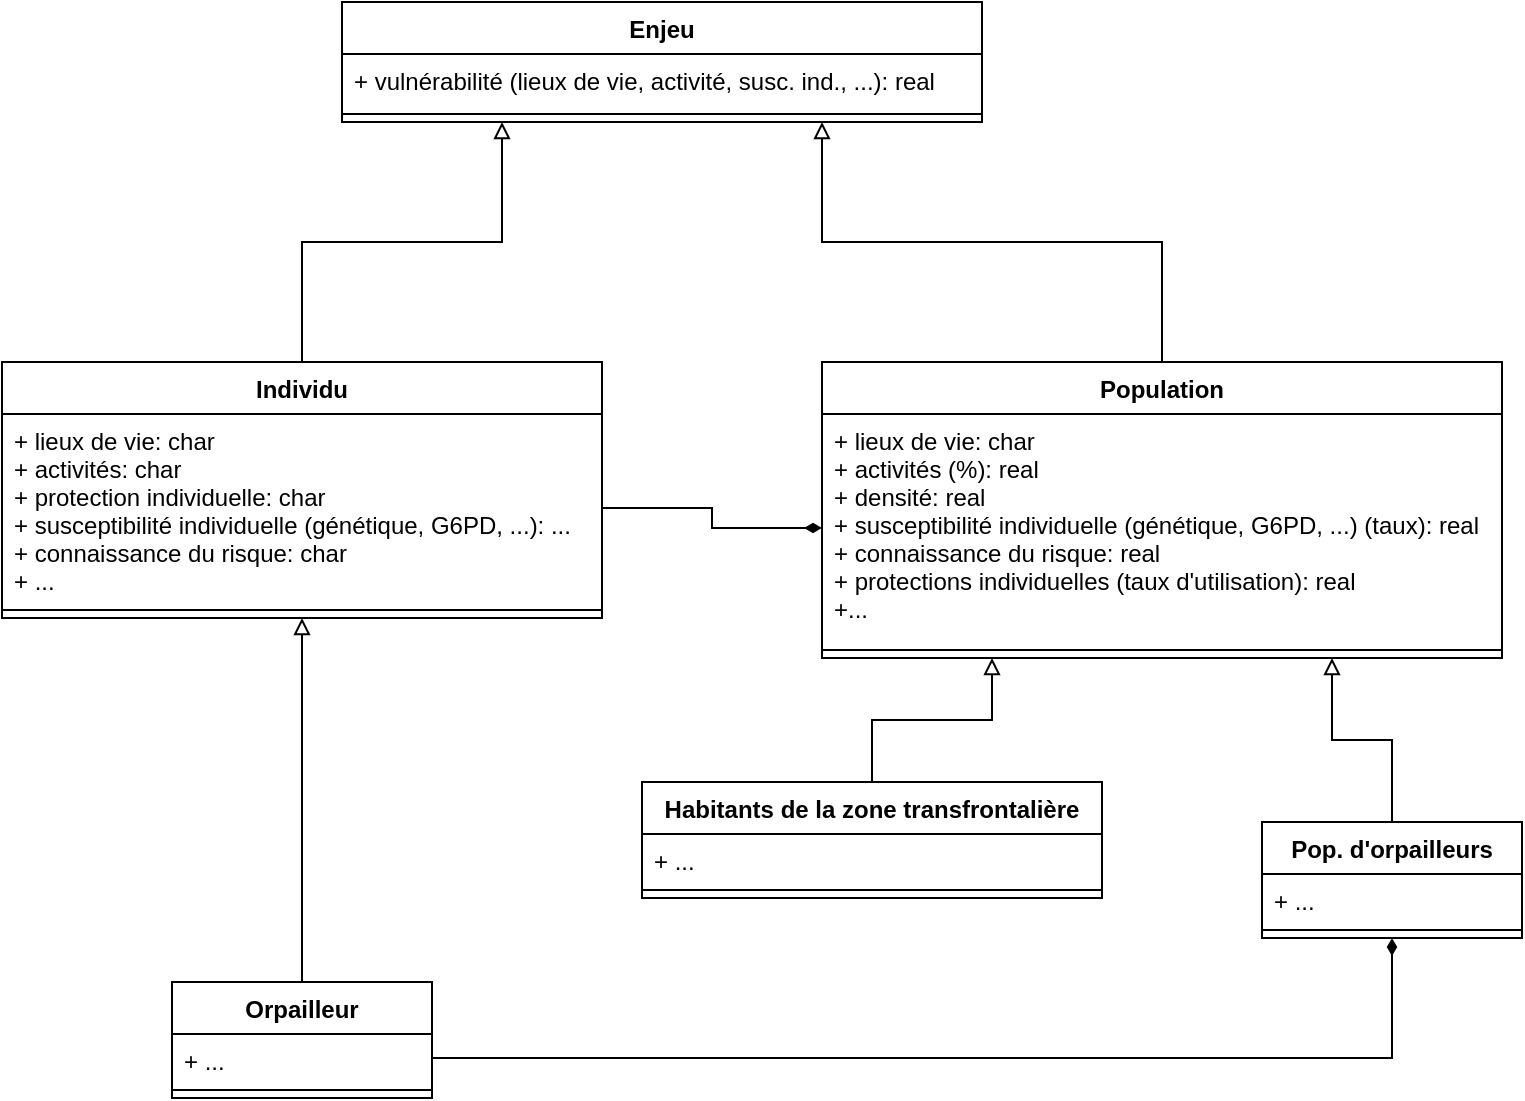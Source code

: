 <mxfile version="18.0.5" type="github">
  <diagram id="p6t1xGRjiH8hZAtJBaEH" name="Page-1">
    <mxGraphModel dx="1355" dy="777" grid="1" gridSize="10" guides="1" tooltips="1" connect="1" arrows="1" fold="1" page="1" pageScale="1" pageWidth="827" pageHeight="1169" math="0" shadow="0">
      <root>
        <mxCell id="0" />
        <mxCell id="1" parent="0" />
        <mxCell id="fkNfoiBsVdpP70R4Vi2L-1" value="Enjeu" style="swimlane;fontStyle=1;align=center;verticalAlign=top;childLayout=stackLayout;horizontal=1;startSize=26;horizontalStack=0;resizeParent=1;resizeParentMax=0;resizeLast=0;collapsible=1;marginBottom=0;" vertex="1" parent="1">
          <mxGeometry x="210" y="190" width="320" height="60" as="geometry" />
        </mxCell>
        <mxCell id="fkNfoiBsVdpP70R4Vi2L-2" value="+ vulnérabilité (lieux de vie, activité, susc. ind., ...): real" style="text;strokeColor=none;fillColor=none;align=left;verticalAlign=top;spacingLeft=4;spacingRight=4;overflow=hidden;rotatable=0;points=[[0,0.5],[1,0.5]];portConstraint=eastwest;" vertex="1" parent="fkNfoiBsVdpP70R4Vi2L-1">
          <mxGeometry y="26" width="320" height="26" as="geometry" />
        </mxCell>
        <mxCell id="fkNfoiBsVdpP70R4Vi2L-3" value="" style="line;strokeWidth=1;fillColor=none;align=left;verticalAlign=middle;spacingTop=-1;spacingLeft=3;spacingRight=3;rotatable=0;labelPosition=right;points=[];portConstraint=eastwest;" vertex="1" parent="fkNfoiBsVdpP70R4Vi2L-1">
          <mxGeometry y="52" width="320" height="8" as="geometry" />
        </mxCell>
        <mxCell id="fkNfoiBsVdpP70R4Vi2L-10" style="edgeStyle=orthogonalEdgeStyle;rounded=0;orthogonalLoop=1;jettySize=auto;html=1;exitX=0.5;exitY=0;exitDx=0;exitDy=0;entryX=0.25;entryY=1;entryDx=0;entryDy=0;endArrow=block;endFill=0;" edge="1" parent="1" source="fkNfoiBsVdpP70R4Vi2L-4" target="fkNfoiBsVdpP70R4Vi2L-1">
          <mxGeometry relative="1" as="geometry" />
        </mxCell>
        <mxCell id="fkNfoiBsVdpP70R4Vi2L-4" value="Individu" style="swimlane;fontStyle=1;align=center;verticalAlign=top;childLayout=stackLayout;horizontal=1;startSize=26;horizontalStack=0;resizeParent=1;resizeParentMax=0;resizeLast=0;collapsible=1;marginBottom=0;" vertex="1" parent="1">
          <mxGeometry x="40" y="370" width="300" height="128" as="geometry" />
        </mxCell>
        <mxCell id="fkNfoiBsVdpP70R4Vi2L-5" value="+ lieux de vie: char&#xa;+ activités: char&#xa;+ protection individuelle: char&#xa;+ susceptibilité individuelle (génétique, G6PD, ...): ...&#xa;+ connaissance du risque: char&#xa;+ ..." style="text;strokeColor=none;fillColor=none;align=left;verticalAlign=top;spacingLeft=4;spacingRight=4;overflow=hidden;rotatable=0;points=[[0,0.5],[1,0.5]];portConstraint=eastwest;" vertex="1" parent="fkNfoiBsVdpP70R4Vi2L-4">
          <mxGeometry y="26" width="300" height="94" as="geometry" />
        </mxCell>
        <mxCell id="fkNfoiBsVdpP70R4Vi2L-6" value="" style="line;strokeWidth=1;fillColor=none;align=left;verticalAlign=middle;spacingTop=-1;spacingLeft=3;spacingRight=3;rotatable=0;labelPosition=right;points=[];portConstraint=eastwest;" vertex="1" parent="fkNfoiBsVdpP70R4Vi2L-4">
          <mxGeometry y="120" width="300" height="8" as="geometry" />
        </mxCell>
        <mxCell id="fkNfoiBsVdpP70R4Vi2L-11" style="edgeStyle=orthogonalEdgeStyle;rounded=0;orthogonalLoop=1;jettySize=auto;html=1;exitX=0.5;exitY=0;exitDx=0;exitDy=0;entryX=0.75;entryY=1;entryDx=0;entryDy=0;endArrow=block;endFill=0;" edge="1" parent="1" source="fkNfoiBsVdpP70R4Vi2L-7" target="fkNfoiBsVdpP70R4Vi2L-1">
          <mxGeometry relative="1" as="geometry" />
        </mxCell>
        <mxCell id="fkNfoiBsVdpP70R4Vi2L-7" value="Population" style="swimlane;fontStyle=1;align=center;verticalAlign=top;childLayout=stackLayout;horizontal=1;startSize=26;horizontalStack=0;resizeParent=1;resizeParentMax=0;resizeLast=0;collapsible=1;marginBottom=0;" vertex="1" parent="1">
          <mxGeometry x="450" y="370" width="340" height="148" as="geometry" />
        </mxCell>
        <mxCell id="fkNfoiBsVdpP70R4Vi2L-8" value="+ lieux de vie: char&#xa;+ activités (%): real&#xa;+ densité: real&#xa;+ susceptibilité individuelle (génétique, G6PD, ...) (taux): real&#xa;+ connaissance du risque: real&#xa;+ protections individuelles (taux d&#39;utilisation): real&#xa;+..." style="text;strokeColor=none;fillColor=none;align=left;verticalAlign=top;spacingLeft=4;spacingRight=4;overflow=hidden;rotatable=0;points=[[0,0.5],[1,0.5]];portConstraint=eastwest;" vertex="1" parent="fkNfoiBsVdpP70R4Vi2L-7">
          <mxGeometry y="26" width="340" height="114" as="geometry" />
        </mxCell>
        <mxCell id="fkNfoiBsVdpP70R4Vi2L-9" value="" style="line;strokeWidth=1;fillColor=none;align=left;verticalAlign=middle;spacingTop=-1;spacingLeft=3;spacingRight=3;rotatable=0;labelPosition=right;points=[];portConstraint=eastwest;" vertex="1" parent="fkNfoiBsVdpP70R4Vi2L-7">
          <mxGeometry y="140" width="340" height="8" as="geometry" />
        </mxCell>
        <mxCell id="fkNfoiBsVdpP70R4Vi2L-18" style="edgeStyle=orthogonalEdgeStyle;rounded=0;orthogonalLoop=1;jettySize=auto;html=1;exitX=0.5;exitY=0;exitDx=0;exitDy=0;entryX=0.25;entryY=1;entryDx=0;entryDy=0;endArrow=block;endFill=0;" edge="1" parent="1" source="fkNfoiBsVdpP70R4Vi2L-12" target="fkNfoiBsVdpP70R4Vi2L-7">
          <mxGeometry relative="1" as="geometry" />
        </mxCell>
        <mxCell id="fkNfoiBsVdpP70R4Vi2L-12" value="Habitants de la zone transfrontalière" style="swimlane;fontStyle=1;align=center;verticalAlign=top;childLayout=stackLayout;horizontal=1;startSize=26;horizontalStack=0;resizeParent=1;resizeParentMax=0;resizeLast=0;collapsible=1;marginBottom=0;" vertex="1" parent="1">
          <mxGeometry x="360" y="580" width="230" height="58" as="geometry" />
        </mxCell>
        <mxCell id="fkNfoiBsVdpP70R4Vi2L-13" value="+ ..." style="text;strokeColor=none;fillColor=none;align=left;verticalAlign=top;spacingLeft=4;spacingRight=4;overflow=hidden;rotatable=0;points=[[0,0.5],[1,0.5]];portConstraint=eastwest;" vertex="1" parent="fkNfoiBsVdpP70R4Vi2L-12">
          <mxGeometry y="26" width="230" height="24" as="geometry" />
        </mxCell>
        <mxCell id="fkNfoiBsVdpP70R4Vi2L-14" value="" style="line;strokeWidth=1;fillColor=none;align=left;verticalAlign=middle;spacingTop=-1;spacingLeft=3;spacingRight=3;rotatable=0;labelPosition=right;points=[];portConstraint=eastwest;" vertex="1" parent="fkNfoiBsVdpP70R4Vi2L-12">
          <mxGeometry y="50" width="230" height="8" as="geometry" />
        </mxCell>
        <mxCell id="fkNfoiBsVdpP70R4Vi2L-19" style="edgeStyle=orthogonalEdgeStyle;rounded=0;orthogonalLoop=1;jettySize=auto;html=1;exitX=0.5;exitY=0;exitDx=0;exitDy=0;entryX=0.75;entryY=1;entryDx=0;entryDy=0;endArrow=block;endFill=0;" edge="1" parent="1" source="fkNfoiBsVdpP70R4Vi2L-15" target="fkNfoiBsVdpP70R4Vi2L-7">
          <mxGeometry relative="1" as="geometry" />
        </mxCell>
        <mxCell id="fkNfoiBsVdpP70R4Vi2L-15" value="Pop. d&#39;orpailleurs" style="swimlane;fontStyle=1;align=center;verticalAlign=top;childLayout=stackLayout;horizontal=1;startSize=26;horizontalStack=0;resizeParent=1;resizeParentMax=0;resizeLast=0;collapsible=1;marginBottom=0;" vertex="1" parent="1">
          <mxGeometry x="670" y="600" width="130" height="58" as="geometry" />
        </mxCell>
        <mxCell id="fkNfoiBsVdpP70R4Vi2L-16" value="+ ..." style="text;strokeColor=none;fillColor=none;align=left;verticalAlign=top;spacingLeft=4;spacingRight=4;overflow=hidden;rotatable=0;points=[[0,0.5],[1,0.5]];portConstraint=eastwest;" vertex="1" parent="fkNfoiBsVdpP70R4Vi2L-15">
          <mxGeometry y="26" width="130" height="24" as="geometry" />
        </mxCell>
        <mxCell id="fkNfoiBsVdpP70R4Vi2L-17" value="" style="line;strokeWidth=1;fillColor=none;align=left;verticalAlign=middle;spacingTop=-1;spacingLeft=3;spacingRight=3;rotatable=0;labelPosition=right;points=[];portConstraint=eastwest;" vertex="1" parent="fkNfoiBsVdpP70R4Vi2L-15">
          <mxGeometry y="50" width="130" height="8" as="geometry" />
        </mxCell>
        <mxCell id="fkNfoiBsVdpP70R4Vi2L-20" style="edgeStyle=orthogonalEdgeStyle;rounded=0;orthogonalLoop=1;jettySize=auto;html=1;exitX=1;exitY=0.5;exitDx=0;exitDy=0;entryX=0;entryY=0.5;entryDx=0;entryDy=0;endArrow=diamondThin;endFill=1;" edge="1" parent="1" source="fkNfoiBsVdpP70R4Vi2L-5" target="fkNfoiBsVdpP70R4Vi2L-8">
          <mxGeometry relative="1" as="geometry" />
        </mxCell>
        <mxCell id="fkNfoiBsVdpP70R4Vi2L-24" style="edgeStyle=orthogonalEdgeStyle;rounded=0;orthogonalLoop=1;jettySize=auto;html=1;exitX=0.5;exitY=0;exitDx=0;exitDy=0;entryX=0.5;entryY=1;entryDx=0;entryDy=0;endArrow=block;endFill=0;" edge="1" parent="1" source="fkNfoiBsVdpP70R4Vi2L-21" target="fkNfoiBsVdpP70R4Vi2L-4">
          <mxGeometry relative="1" as="geometry" />
        </mxCell>
        <mxCell id="fkNfoiBsVdpP70R4Vi2L-21" value="Orpailleur" style="swimlane;fontStyle=1;align=center;verticalAlign=top;childLayout=stackLayout;horizontal=1;startSize=26;horizontalStack=0;resizeParent=1;resizeParentMax=0;resizeLast=0;collapsible=1;marginBottom=0;" vertex="1" parent="1">
          <mxGeometry x="125" y="680" width="130" height="58" as="geometry" />
        </mxCell>
        <mxCell id="fkNfoiBsVdpP70R4Vi2L-22" value="+ ..." style="text;strokeColor=none;fillColor=none;align=left;verticalAlign=top;spacingLeft=4;spacingRight=4;overflow=hidden;rotatable=0;points=[[0,0.5],[1,0.5]];portConstraint=eastwest;" vertex="1" parent="fkNfoiBsVdpP70R4Vi2L-21">
          <mxGeometry y="26" width="130" height="24" as="geometry" />
        </mxCell>
        <mxCell id="fkNfoiBsVdpP70R4Vi2L-23" value="" style="line;strokeWidth=1;fillColor=none;align=left;verticalAlign=middle;spacingTop=-1;spacingLeft=3;spacingRight=3;rotatable=0;labelPosition=right;points=[];portConstraint=eastwest;" vertex="1" parent="fkNfoiBsVdpP70R4Vi2L-21">
          <mxGeometry y="50" width="130" height="8" as="geometry" />
        </mxCell>
        <mxCell id="fkNfoiBsVdpP70R4Vi2L-25" style="edgeStyle=orthogonalEdgeStyle;rounded=0;orthogonalLoop=1;jettySize=auto;html=1;entryX=0.5;entryY=1;entryDx=0;entryDy=0;endArrow=diamondThin;endFill=1;" edge="1" parent="1" source="fkNfoiBsVdpP70R4Vi2L-22" target="fkNfoiBsVdpP70R4Vi2L-15">
          <mxGeometry relative="1" as="geometry" />
        </mxCell>
      </root>
    </mxGraphModel>
  </diagram>
</mxfile>
